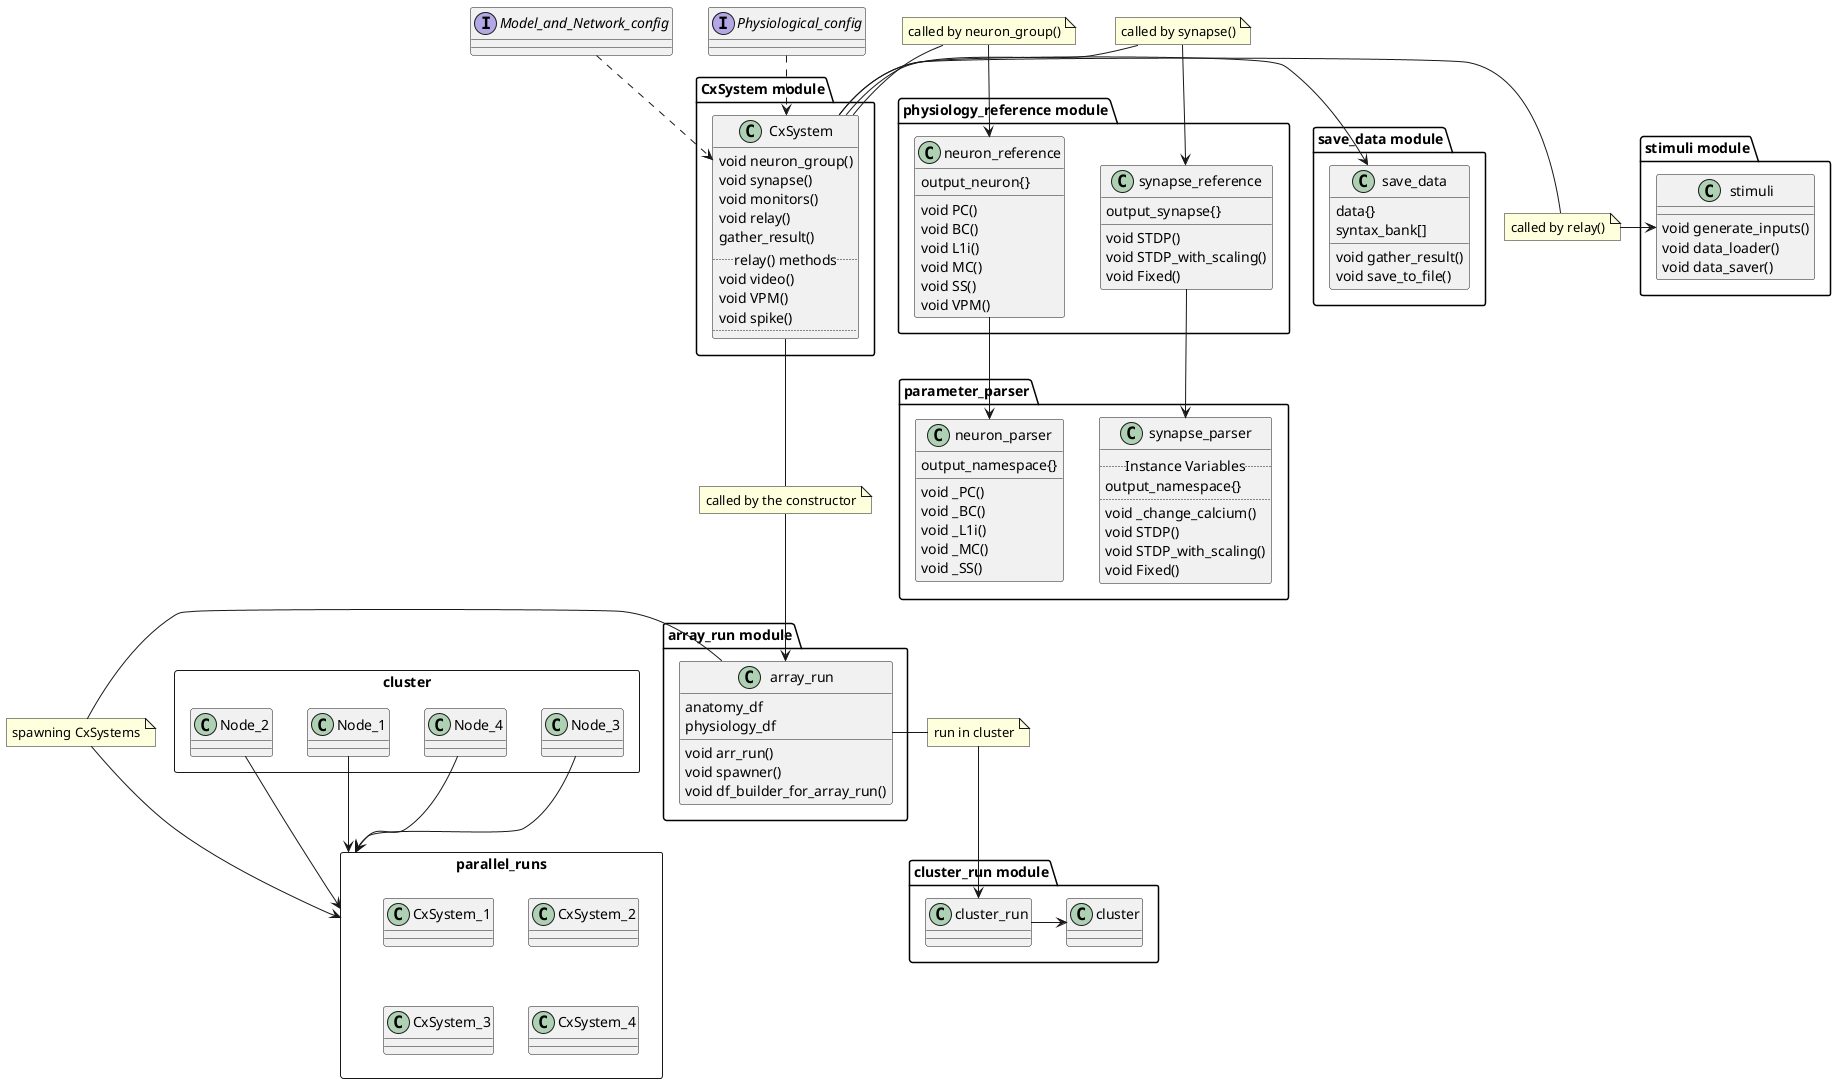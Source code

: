 @startuml

note "called by neuron_group()" as N1
note "called by synapse()" as N2
note "called by relay()" as N3
note "called by the constructor" as N4
note "spawning CxSystems" as N5
note "run in cluster" as N6

package "CxSystem module"{
class CxSystem {
void neuron_group()
void synapse()
void monitors()
void relay()
gather_result()
.. relay() methods ..
void video()
void VPM()
void spike()
..
}

}

package "physiology_reference module"{
class neuron_reference{
output_neuron{}
void PC()
void BC()
void L1i()
void MC()
void SS()
void VPM()
}

class synapse_reference{
output_synapse{}
void STDP()
void STDP_with_scaling()
void Fixed()
}
synapse_reference <-up- N2
N2 -- CxSystem
neuron_reference <-up- N1
N1 -- CxSystem

}

package "parameter_parser" {
class "synapse_parser"{
.. Instance Variables ..
output_namespace{}
....
void _change_calcium()
void STDP()
void STDP_with_scaling()
void Fixed()
}
class "neuron_parser"{

output_namespace{}
void _PC()
void _BC()
void _L1i()
void _MC()
void _SS()
}
neuron_parser <-up- neuron_reference
synapse_parser <-up- synapse_reference
}

package "save_data module"{
class save_data {
data{}
syntax_bank[]
void gather_result()
void save_to_file()
}
CxSystem-left->save_data
}
package "stimuli module" {
class stimuli {
void generate_inputs()
void data_loader()
void data_saver()
}
CxSystem-right-N3
N3-right->stimuli
}


package parallel_runs <<Rectangle>>  {
    class CxSystem_1
    class CxSystem_2
    class CxSystem_3
    class CxSystem_4


}
package "array_run module" {
class array_run{
anatomy_df
physiology_df
void arr_run()
void spawner()
void df_builder_for_array_run()
}
CxSystem-down-N4
N4-down->array_run
array_run-left-N5
N5 -down-> parallel_runs
}
package "cluster_run module" {
class cluster_run{
}
array_run-right-N6
N6-down->cluster_run
cluster_run->cluster
}

package cluster <<Rectangle>>  {
    class Node_1
    class Node_2
    class Node_3
    class Node_4
Node_1-down->parallel_runs
Node_2-down->parallel_runs
Node_3-down->parallel_runs
Node_4-down->parallel_runs
}


interface Model_and_Network_config
interface Physiological_config
Physiological_config ..> CxSystem
Model_and_Network_config ..> CxSystem
@enduml


